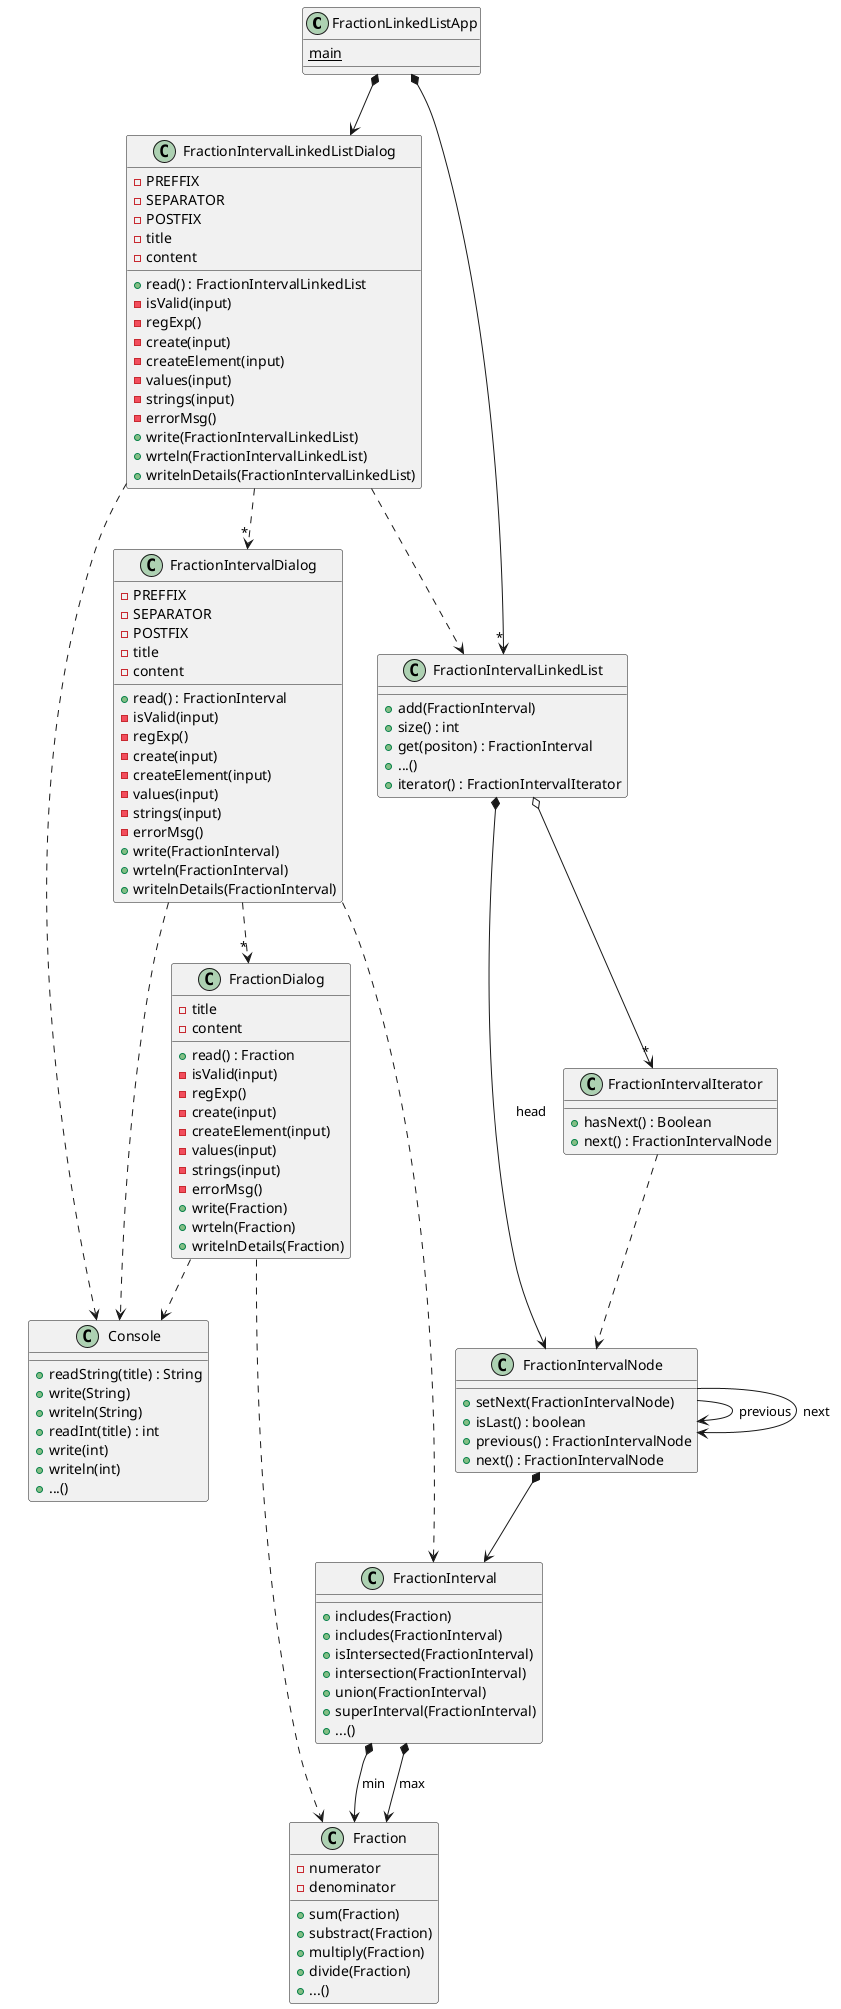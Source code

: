 @startuml mecanismo

class FractionLinkedListApp{
    {static} main
}

class FractionIntervalLinkedListDialog {
    - PREFFIX
    - SEPARATOR
    - POSTFIX
    - title
    - content

    + read() : FractionIntervalLinkedList
    - isValid(input)
    - regExp()
    - create(input)
    - createElement(input)
    - values(input)
    - strings(input)
    - errorMsg()
    + write(FractionIntervalLinkedList)
    + wrteln(FractionIntervalLinkedList)
    + writelnDetails(FractionIntervalLinkedList)
}
class FractionIntervalDialog {
    - PREFFIX
    - SEPARATOR
    - POSTFIX
    - title
    - content

    + read() : FractionInterval
    - isValid(input)
    - regExp()
    - create(input)
    - createElement(input)
    - values(input)
    - strings(input)
    - errorMsg()
    + write(FractionInterval)
    + wrteln(FractionInterval)
    + writelnDetails(FractionInterval)
}
class FractionDialog {
    - title
    - content

    + read() : Fraction
    - isValid(input)
    - regExp()
    - create(input)
    - createElement(input)
    - values(input)
    - strings(input)
    - errorMsg()
    + write(Fraction)
    + wrteln(Fraction)
    + writelnDetails(Fraction)
}
class Console{
    + readString(title) : String
    + write(String)
    + writeln(String)
    + readInt(title) : int
    + write(int)
    + writeln(int)
    + ...()
}

class FractionIntervalLinkedList{
    + add(FractionInterval)
    + size() : int
    + get(positon) : FractionInterval
    + ...()
    + iterator() : FractionIntervalIterator
}
class FractionIntervalNode {
    + setNext(FractionIntervalNode)
    + isLast() : boolean
    + previous() : FractionIntervalNode
    + next() : FractionIntervalNode
}
class FractionIntervalIterator {
    + hasNext() : Boolean
    + next() : FractionIntervalNode
}
class FractionInterval {
    + includes(Fraction)
    + includes(FractionInterval)
    + isIntersected(FractionInterval)
    + intersection(FractionInterval)
    + union(FractionInterval)
    + superInterval(FractionInterval)
    + ...()
}
class Fraction {
    - numerator
    - denominator

    + sum(Fraction)
    + substract(Fraction)
    + multiply(Fraction)
    + divide(Fraction)
    + ...()
}

FractionLinkedListApp *-down-> FractionIntervalLinkedListDialog
FractionLinkedListApp *-down-> "*" FractionIntervalLinkedList

FractionIntervalLinkedListDialog .down.> "*" FractionIntervalDialog
FractionIntervalDialog .down.> "*" FractionDialog
FractionIntervalLinkedListDialog .down.> Console
FractionIntervalDialog .down.> Console
FractionDialog .down.> Console

FractionIntervalLinkedList *-down-> FractionIntervalNode : head
FractionIntervalNode *-down-> FractionInterval
FractionInterval *-down-> Fraction : min
FractionInterval *-down-> Fraction : max
FractionIntervalLinkedList o-down-> "*" FractionIntervalIterator
FractionIntervalIterator .down.> FractionIntervalNode
FractionIntervalNode --> FractionIntervalNode : previous
FractionIntervalNode --> FractionIntervalNode : next

FractionIntervalLinkedListDialog .down.> FractionIntervalLinkedList
FractionIntervalDialog .down.> FractionInterval
FractionDialog .down.> Fraction

@enduml
